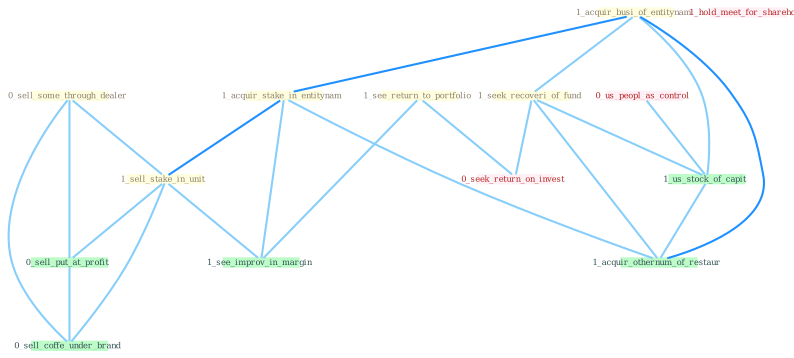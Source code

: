 Graph G{ 
    node
    [shape=polygon,style=filled,width=.5,height=.06,color="#BDFCC9",fixedsize=true,fontsize=4,
    fontcolor="#2f4f4f"];
    {node
    [color="#ffffe0", fontcolor="#8b7d6b"] "0_sell_some_through_dealer " "1_acquir_busi_of_entitynam " "1_see_return_to_portfolio " "1_seek_recoveri_of_fund " "1_acquir_stake_in_entitynam " "1_sell_stake_in_unit "}
{node [color="#fff0f5", fontcolor="#b22222"] "0_us_peopl_as_control " "0_seek_return_on_invest " "1_hold_meet_for_sharehold "}
edge [color="#B0E2FF"];

	"0_sell_some_through_dealer " -- "1_sell_stake_in_unit " [w="1", color="#87cefa" ];
	"0_sell_some_through_dealer " -- "0_sell_put_at_profit " [w="1", color="#87cefa" ];
	"0_sell_some_through_dealer " -- "0_sell_coffe_under_brand " [w="1", color="#87cefa" ];
	"1_acquir_busi_of_entitynam " -- "1_seek_recoveri_of_fund " [w="1", color="#87cefa" ];
	"1_acquir_busi_of_entitynam " -- "1_acquir_stake_in_entitynam " [w="2", color="#1e90ff" , len=0.8];
	"1_acquir_busi_of_entitynam " -- "1_us_stock_of_capit " [w="1", color="#87cefa" ];
	"1_acquir_busi_of_entitynam " -- "1_acquir_othernum_of_restaur " [w="2", color="#1e90ff" , len=0.8];
	"1_see_return_to_portfolio " -- "0_seek_return_on_invest " [w="1", color="#87cefa" ];
	"1_see_return_to_portfolio " -- "1_see_improv_in_margin " [w="1", color="#87cefa" ];
	"1_seek_recoveri_of_fund " -- "0_seek_return_on_invest " [w="1", color="#87cefa" ];
	"1_seek_recoveri_of_fund " -- "1_us_stock_of_capit " [w="1", color="#87cefa" ];
	"1_seek_recoveri_of_fund " -- "1_acquir_othernum_of_restaur " [w="1", color="#87cefa" ];
	"1_acquir_stake_in_entitynam " -- "1_sell_stake_in_unit " [w="2", color="#1e90ff" , len=0.8];
	"1_acquir_stake_in_entitynam " -- "1_see_improv_in_margin " [w="1", color="#87cefa" ];
	"1_acquir_stake_in_entitynam " -- "1_acquir_othernum_of_restaur " [w="1", color="#87cefa" ];
	"1_sell_stake_in_unit " -- "0_sell_put_at_profit " [w="1", color="#87cefa" ];
	"1_sell_stake_in_unit " -- "1_see_improv_in_margin " [w="1", color="#87cefa" ];
	"1_sell_stake_in_unit " -- "0_sell_coffe_under_brand " [w="1", color="#87cefa" ];
	"0_us_peopl_as_control " -- "1_us_stock_of_capit " [w="1", color="#87cefa" ];
	"0_sell_put_at_profit " -- "0_sell_coffe_under_brand " [w="1", color="#87cefa" ];
	"1_us_stock_of_capit " -- "1_acquir_othernum_of_restaur " [w="1", color="#87cefa" ];
}